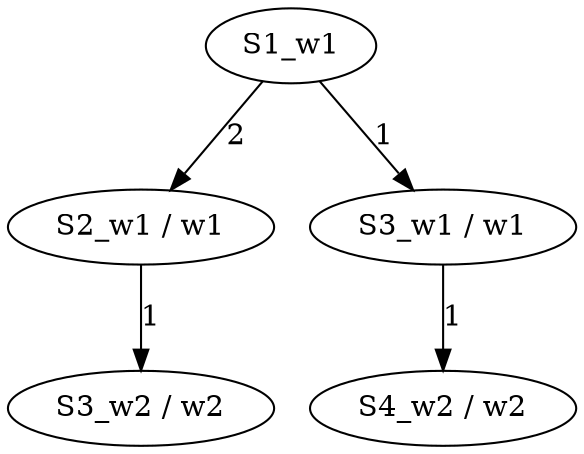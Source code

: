 digraph MooreMachine {
  S2_w1 [label="S2_w1 / w1"];
  S3_w1 [label="S3_w1 / w1"];
  S3_w2 [label="S3_w2 / w2"];
  S4_w2 [label="S4_w2 / w2"];
  S1_w1 -> S3_w1 [label="1"];
  S1_w1 -> S2_w1 [label="2"];
  S2_w1 -> S3_w2 [label="1"];
  S3_w1 -> S4_w2 [label="1"];
}

